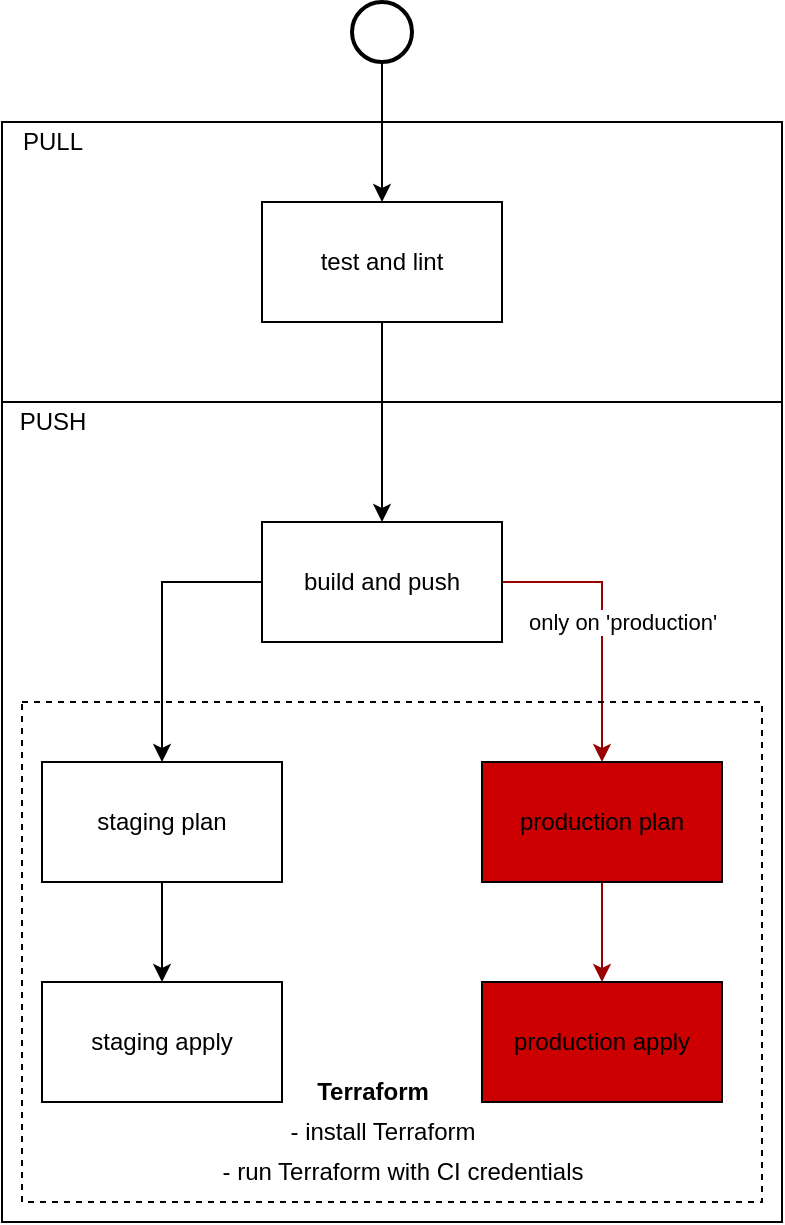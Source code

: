 <mxfile version="13.1.3">
    <diagram id="6hGFLwfOUW9BJ-s0fimq" name="Page-1">
        <mxGraphModel dx="913" dy="616" grid="1" gridSize="10" guides="1" tooltips="1" connect="1" arrows="1" fold="1" page="1" pageScale="1" pageWidth="827" pageHeight="1169" math="0" shadow="0">
            <root>
                <mxCell id="0"/>
                <mxCell id="1" parent="0"/>
                <mxCell id="24" value="" style="rounded=0;whiteSpace=wrap;html=1;" vertex="1" parent="1">
                    <mxGeometry x="30" y="220" width="390" height="410" as="geometry"/>
                </mxCell>
                <mxCell id="22" value="" style="rounded=0;whiteSpace=wrap;html=1;" vertex="1" parent="1">
                    <mxGeometry x="30" y="80" width="390" height="140" as="geometry"/>
                </mxCell>
                <mxCell id="8" style="edgeStyle=orthogonalEdgeStyle;rounded=0;orthogonalLoop=1;jettySize=auto;html=1;entryX=0.5;entryY=0;entryDx=0;entryDy=0;" edge="1" parent="1" source="2" target="3">
                    <mxGeometry relative="1" as="geometry"/>
                </mxCell>
                <mxCell id="2" value="test and lint" style="rounded=0;whiteSpace=wrap;html=1;" vertex="1" parent="1">
                    <mxGeometry x="160" y="120" width="120" height="60" as="geometry"/>
                </mxCell>
                <mxCell id="9" style="edgeStyle=orthogonalEdgeStyle;rounded=0;orthogonalLoop=1;jettySize=auto;html=1;exitX=0;exitY=0.5;exitDx=0;exitDy=0;" edge="1" parent="1" source="3" target="4">
                    <mxGeometry relative="1" as="geometry"/>
                </mxCell>
                <mxCell id="11" style="edgeStyle=orthogonalEdgeStyle;rounded=0;orthogonalLoop=1;jettySize=auto;html=1;exitX=1;exitY=0.5;exitDx=0;exitDy=0;fillColor=#CC0000;strokeColor=#990000;" edge="1" parent="1" source="3" target="6">
                    <mxGeometry relative="1" as="geometry"/>
                </mxCell>
                <mxCell id="28" value="only on 'production'" style="edgeLabel;html=1;align=center;verticalAlign=middle;resizable=0;points=[];" vertex="1" connectable="0" parent="11">
                    <mxGeometry x="-0.286" y="-17" relative="1" as="geometry">
                        <mxPoint x="27" y="20" as="offset"/>
                    </mxGeometry>
                </mxCell>
                <mxCell id="3" value="build and push" style="rounded=0;whiteSpace=wrap;html=1;" vertex="1" parent="1">
                    <mxGeometry x="160" y="280" width="120" height="60" as="geometry"/>
                </mxCell>
                <mxCell id="10" style="edgeStyle=orthogonalEdgeStyle;rounded=0;orthogonalLoop=1;jettySize=auto;html=1;exitX=0.5;exitY=1;exitDx=0;exitDy=0;" edge="1" parent="1" source="4" target="5">
                    <mxGeometry relative="1" as="geometry"/>
                </mxCell>
                <mxCell id="12" style="edgeStyle=orthogonalEdgeStyle;rounded=0;orthogonalLoop=1;jettySize=auto;html=1;strokeColor=#990000;" edge="1" parent="1" source="6" target="7">
                    <mxGeometry relative="1" as="geometry"/>
                </mxCell>
                <mxCell id="15" style="edgeStyle=orthogonalEdgeStyle;rounded=0;orthogonalLoop=1;jettySize=auto;html=1;" edge="1" parent="1" source="13" target="2">
                    <mxGeometry relative="1" as="geometry"/>
                </mxCell>
                <mxCell id="13" value="" style="strokeWidth=2;html=1;shape=mxgraph.flowchart.start_2;whiteSpace=wrap;" vertex="1" parent="1">
                    <mxGeometry x="205" y="20" width="30" height="30" as="geometry"/>
                </mxCell>
                <mxCell id="23" value="PULL" style="text;html=1;align=center;verticalAlign=middle;resizable=0;points=[];autosize=1;" vertex="1" parent="1">
                    <mxGeometry x="30" y="80" width="50" height="20" as="geometry"/>
                </mxCell>
                <mxCell id="25" value="PUSH" style="text;html=1;align=center;verticalAlign=middle;resizable=0;points=[];autosize=1;" vertex="1" parent="1">
                    <mxGeometry x="30" y="220" width="50" height="20" as="geometry"/>
                </mxCell>
                <mxCell id="4" value="staging plan" style="rounded=0;whiteSpace=wrap;html=1;" vertex="1" parent="1">
                    <mxGeometry x="50" y="400" width="120" height="60" as="geometry"/>
                </mxCell>
                <mxCell id="5" value="staging apply" style="rounded=0;whiteSpace=wrap;html=1;" vertex="1" parent="1">
                    <mxGeometry x="50" y="510" width="120" height="60" as="geometry"/>
                </mxCell>
                <mxCell id="6" value="production plan" style="rounded=0;whiteSpace=wrap;html=1;fillColor=#CC0000;" vertex="1" parent="1">
                    <mxGeometry x="270" y="400" width="120" height="60" as="geometry"/>
                </mxCell>
                <mxCell id="7" value="production apply" style="rounded=0;whiteSpace=wrap;html=1;fillColor=#CC0000;" vertex="1" parent="1">
                    <mxGeometry x="270" y="510" width="120" height="60" as="geometry"/>
                </mxCell>
                <mxCell id="30" value="" style="fillColor=none;dashed=1;" vertex="1" parent="1">
                    <mxGeometry x="40" y="370" width="370" height="250" as="geometry"/>
                </mxCell>
                <mxCell id="31" value="Terraform" style="text;html=1;align=center;verticalAlign=middle;resizable=0;points=[];autosize=1;fontStyle=1" vertex="1" parent="1">
                    <mxGeometry x="180" y="555" width="70" height="20" as="geometry"/>
                </mxCell>
                <mxCell id="32" value="- install Terraform" style="text;html=1;align=center;verticalAlign=middle;resizable=0;points=[];autosize=1;" vertex="1" parent="1">
                    <mxGeometry x="165" y="575" width="110" height="20" as="geometry"/>
                </mxCell>
                <mxCell id="33" value="- run Terraform with CI credentials" style="text;html=1;align=center;verticalAlign=middle;resizable=0;points=[];autosize=1;" vertex="1" parent="1">
                    <mxGeometry x="130" y="595" width="200" height="20" as="geometry"/>
                </mxCell>
            </root>
        </mxGraphModel>
    </diagram>
</mxfile>
